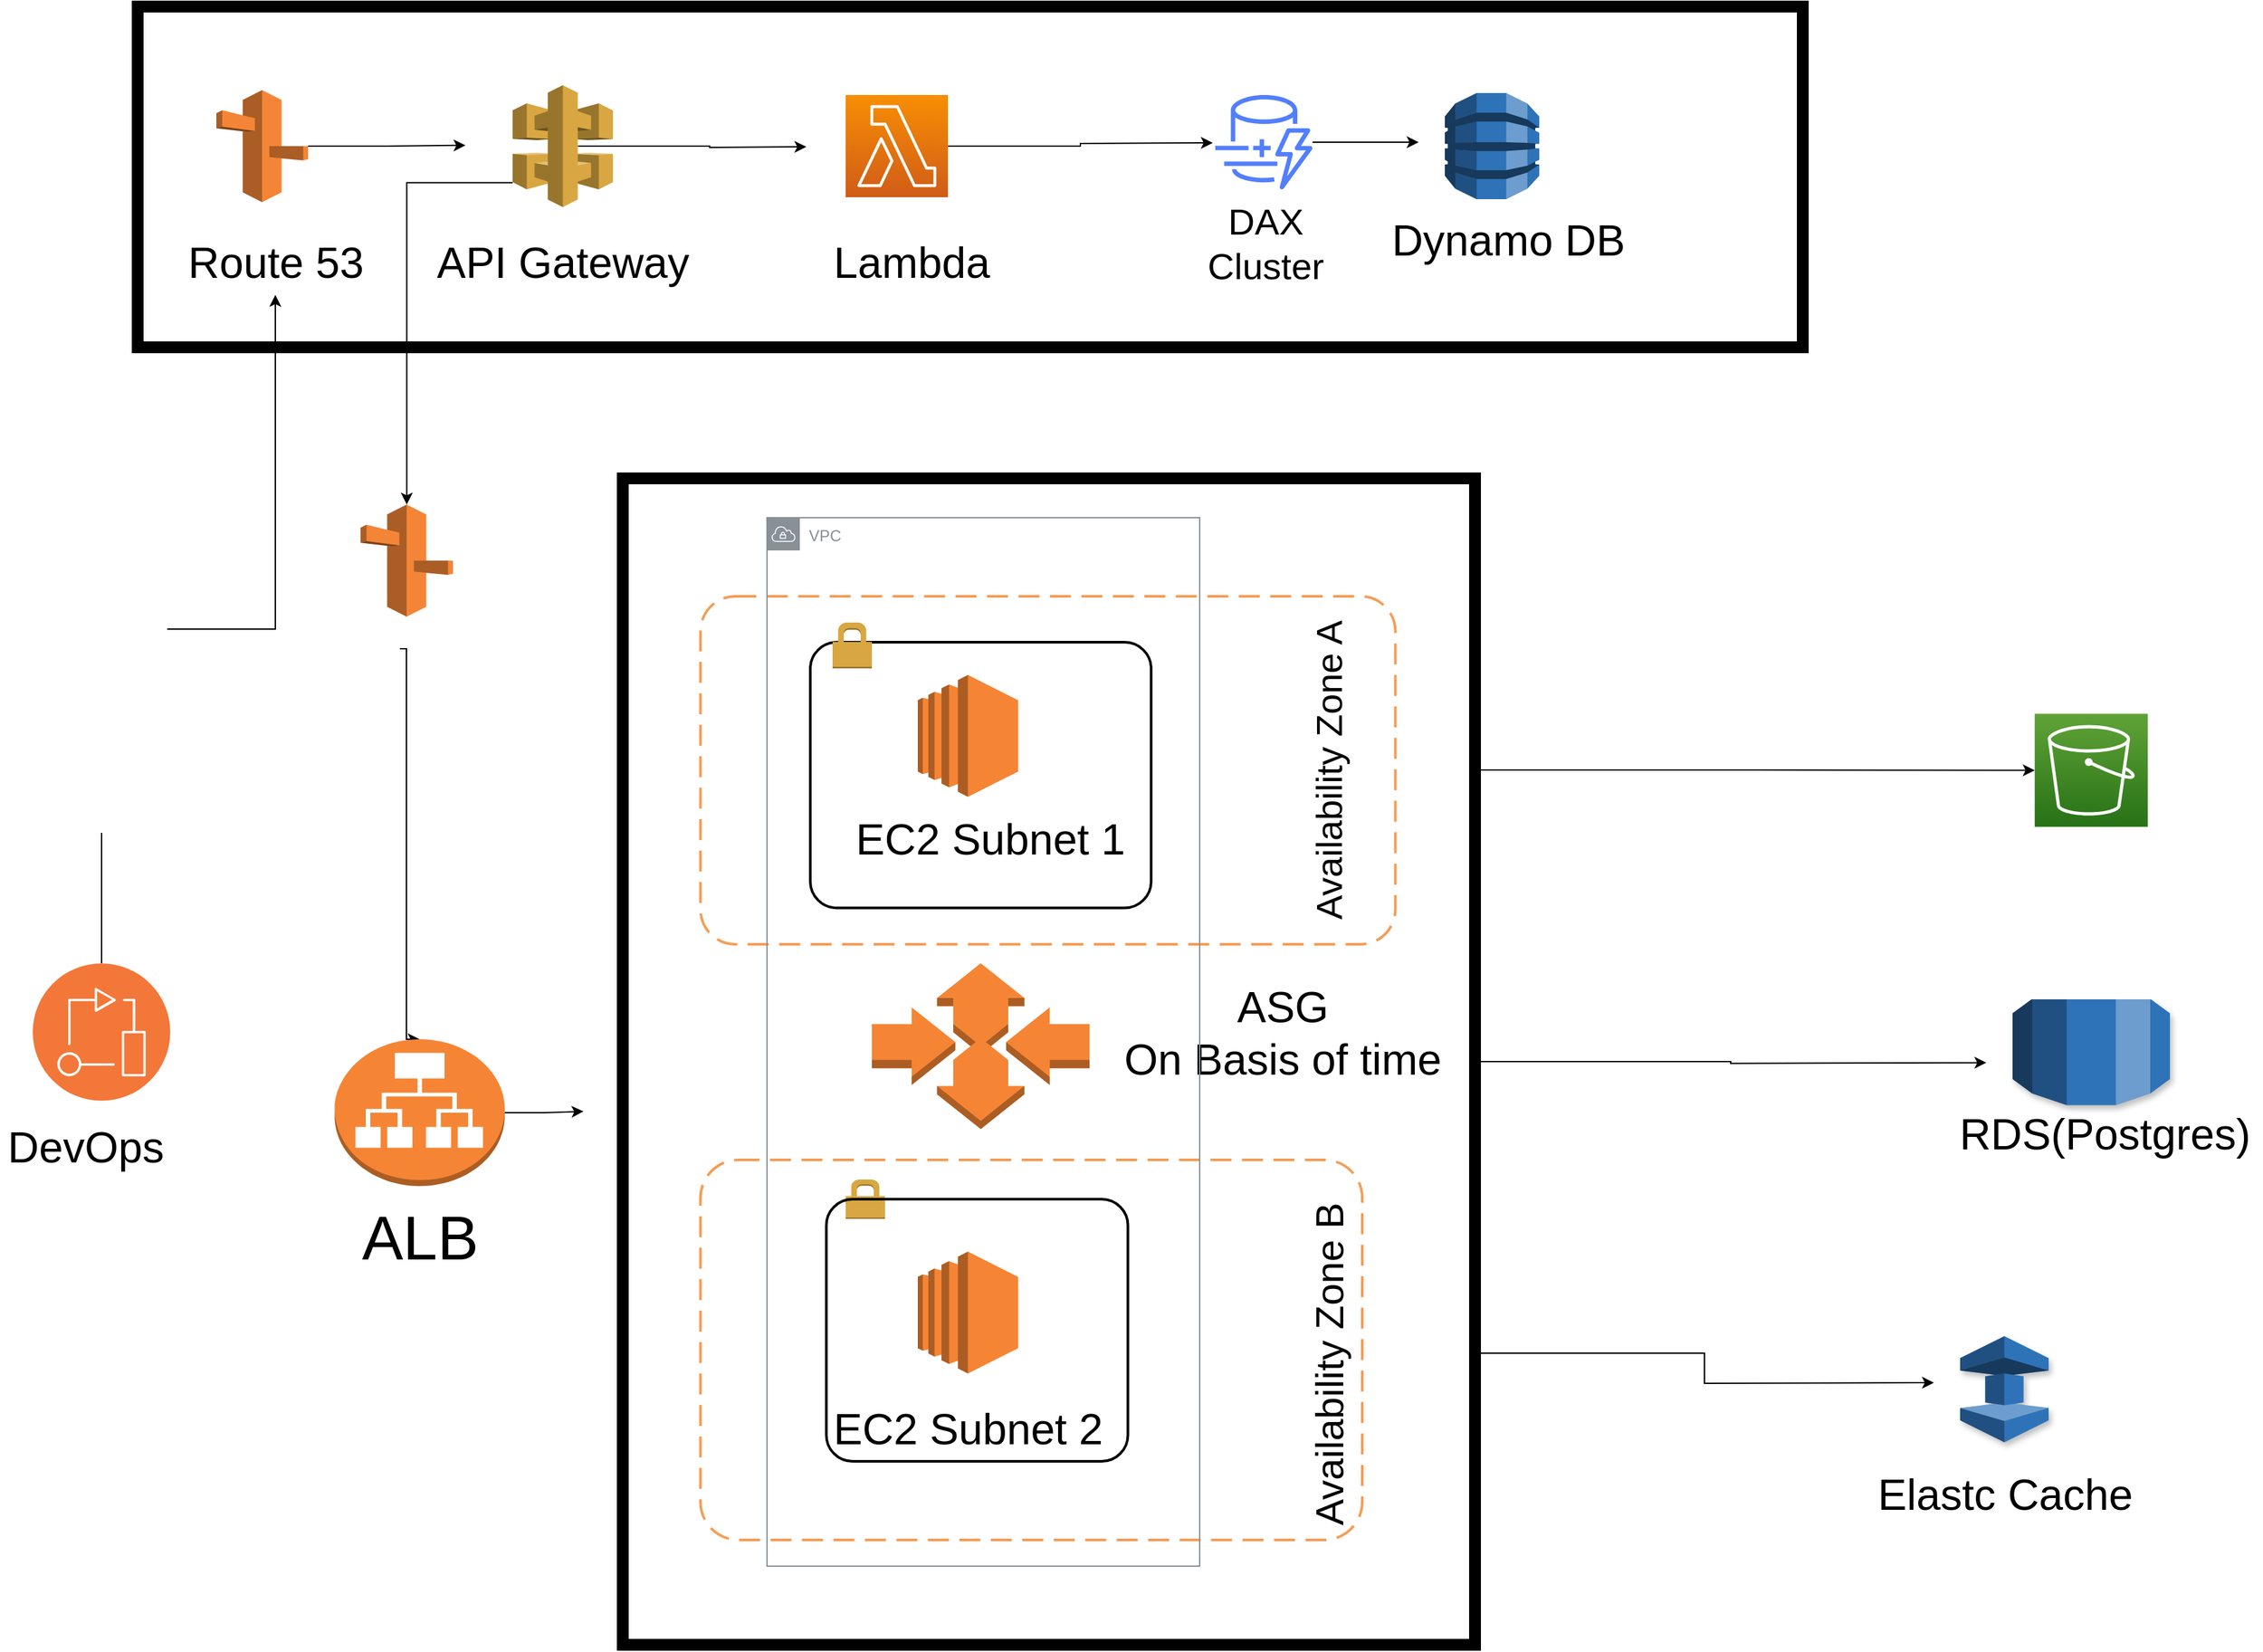 <mxfile version="15.5.4" type="github">
  <diagram id="Ht1M8jgEwFfnCIfOTk4-" name="Page-1">
    <mxGraphModel dx="2880" dy="2027" grid="1" gridSize="10" guides="1" tooltips="1" connect="1" arrows="1" fold="1" page="1" pageScale="1" pageWidth="1169" pageHeight="827" background="#ffffff" math="0" shadow="0">
      <root>
        <mxCell id="0" />
        <mxCell id="1" parent="0" />
        <mxCell id="2VNhGdDJXCIvYu7sTkOq-68" value="" style="whiteSpace=wrap;html=1;shadow=0;fontSize=28;strokeWidth=9;verticalAlign=top;textOpacity=0;" vertex="1" parent="1">
          <mxGeometry x="100" y="-290" width="1270" height="260" as="geometry" />
        </mxCell>
        <mxCell id="2VNhGdDJXCIvYu7sTkOq-64" style="edgeStyle=orthogonalEdgeStyle;rounded=0;orthogonalLoop=1;jettySize=auto;html=1;exitX=1;exitY=0.5;exitDx=0;exitDy=0;fontSize=28;verticalAlign=top;" edge="1" parent="1" source="2VNhGdDJXCIvYu7sTkOq-60">
          <mxGeometry relative="1" as="geometry">
            <mxPoint x="1510" y="515.857" as="targetPoint" />
          </mxGeometry>
        </mxCell>
        <mxCell id="2VNhGdDJXCIvYu7sTkOq-65" style="edgeStyle=orthogonalEdgeStyle;rounded=0;orthogonalLoop=1;jettySize=auto;html=1;exitX=1;exitY=0.75;exitDx=0;exitDy=0;fontSize=28;verticalAlign=top;" edge="1" parent="1" source="2VNhGdDJXCIvYu7sTkOq-60">
          <mxGeometry relative="1" as="geometry">
            <mxPoint x="1470" y="760" as="targetPoint" />
          </mxGeometry>
        </mxCell>
        <mxCell id="2VNhGdDJXCIvYu7sTkOq-69" style="edgeStyle=orthogonalEdgeStyle;rounded=0;orthogonalLoop=1;jettySize=auto;html=1;exitX=1;exitY=0.25;exitDx=0;exitDy=0;fontSize=28;verticalAlign=top;" edge="1" parent="1" source="2VNhGdDJXCIvYu7sTkOq-60" target="2VNhGdDJXCIvYu7sTkOq-70">
          <mxGeometry relative="1" as="geometry">
            <mxPoint x="1550" y="293" as="targetPoint" />
          </mxGeometry>
        </mxCell>
        <mxCell id="2VNhGdDJXCIvYu7sTkOq-60" value="" style="whiteSpace=wrap;html=1;shadow=0;fontSize=28;strokeWidth=9;verticalAlign=top;textOpacity=0;" vertex="1" parent="1">
          <mxGeometry x="470" y="70" width="650" height="890" as="geometry" />
        </mxCell>
        <mxCell id="2VNhGdDJXCIvYu7sTkOq-18" style="edgeStyle=orthogonalEdgeStyle;rounded=0;orthogonalLoop=1;jettySize=auto;html=1;exitX=0;exitY=0.8;exitDx=0;exitDy=0;exitPerimeter=0;fontSize=47;" edge="1" parent="1" source="2VNhGdDJXCIvYu7sTkOq-1" target="2VNhGdDJXCIvYu7sTkOq-14">
          <mxGeometry relative="1" as="geometry" />
        </mxCell>
        <mxCell id="2VNhGdDJXCIvYu7sTkOq-21" style="edgeStyle=orthogonalEdgeStyle;rounded=0;orthogonalLoop=1;jettySize=auto;html=1;exitX=0.65;exitY=0.5;exitDx=0;exitDy=0;exitPerimeter=0;fontSize=47;" edge="1" parent="1" source="2VNhGdDJXCIvYu7sTkOq-1">
          <mxGeometry relative="1" as="geometry">
            <mxPoint x="610" y="-183" as="targetPoint" />
          </mxGeometry>
        </mxCell>
        <mxCell id="2VNhGdDJXCIvYu7sTkOq-1" value="" style="outlineConnect=0;dashed=0;verticalLabelPosition=bottom;verticalAlign=top;align=center;html=1;shape=mxgraph.aws3.api_gateway;fillColor=#D9A741;gradientColor=none;" vertex="1" parent="1">
          <mxGeometry x="386" y="-230" width="76.5" height="93" as="geometry" />
        </mxCell>
        <mxCell id="2VNhGdDJXCIvYu7sTkOq-66" style="edgeStyle=orthogonalEdgeStyle;rounded=0;orthogonalLoop=1;jettySize=auto;html=1;exitX=1;exitY=0.5;exitDx=0;exitDy=0;exitPerimeter=0;fontSize=28;verticalAlign=top;" edge="1" parent="1" source="2VNhGdDJXCIvYu7sTkOq-2">
          <mxGeometry relative="1" as="geometry">
            <mxPoint x="350" y="-184.143" as="targetPoint" />
          </mxGeometry>
        </mxCell>
        <mxCell id="2VNhGdDJXCIvYu7sTkOq-2" value="" style="outlineConnect=0;dashed=0;verticalLabelPosition=bottom;verticalAlign=top;align=center;html=1;shape=mxgraph.aws3.route_53;fillColor=#F58536;gradientColor=none;" vertex="1" parent="1">
          <mxGeometry x="160" y="-226.25" width="70" height="85.5" as="geometry" />
        </mxCell>
        <mxCell id="2VNhGdDJXCIvYu7sTkOq-77" style="edgeStyle=orthogonalEdgeStyle;rounded=0;orthogonalLoop=1;jettySize=auto;html=1;exitX=1;exitY=0.5;exitDx=0;exitDy=0;exitPerimeter=0;fontSize=28;verticalAlign=top;" edge="1" parent="1" source="2VNhGdDJXCIvYu7sTkOq-3">
          <mxGeometry relative="1" as="geometry">
            <mxPoint x="920" y="-186" as="targetPoint" />
          </mxGeometry>
        </mxCell>
        <mxCell id="2VNhGdDJXCIvYu7sTkOq-3" value="" style="sketch=0;points=[[0,0,0],[0.25,0,0],[0.5,0,0],[0.75,0,0],[1,0,0],[0,1,0],[0.25,1,0],[0.5,1,0],[0.75,1,0],[1,1,0],[0,0.25,0],[0,0.5,0],[0,0.75,0],[1,0.25,0],[1,0.5,0],[1,0.75,0]];outlineConnect=0;fontColor=#232F3E;gradientColor=#F78E04;gradientDirection=north;fillColor=#D05C17;strokeColor=#ffffff;dashed=0;verticalLabelPosition=bottom;verticalAlign=top;align=center;html=1;fontSize=12;fontStyle=0;aspect=fixed;shape=mxgraph.aws4.resourceIcon;resIcon=mxgraph.aws4.lambda;" vertex="1" parent="1">
          <mxGeometry x="640" y="-222.5" width="78" height="78" as="geometry" />
        </mxCell>
        <mxCell id="2VNhGdDJXCIvYu7sTkOq-4" value="" style="outlineConnect=0;dashed=0;verticalLabelPosition=bottom;verticalAlign=top;align=center;html=1;shape=mxgraph.aws3.dynamo_db;fillColor=#2E73B8;gradientColor=none;" vertex="1" parent="1">
          <mxGeometry x="1097" y="-224" width="72" height="81" as="geometry" />
        </mxCell>
        <mxCell id="2VNhGdDJXCIvYu7sTkOq-9" value="" style="outlineConnect=0;dashed=0;verticalLabelPosition=bottom;verticalAlign=top;align=center;html=1;shape=mxgraph.aws3.rds;fillColor=#2E73B8;gradientColor=none;shadow=1;" vertex="1" parent="1">
          <mxGeometry x="1530" y="458.25" width="120" height="90" as="geometry" />
        </mxCell>
        <mxCell id="2VNhGdDJXCIvYu7sTkOq-10" value="" style="outlineConnect=0;dashed=0;verticalLabelPosition=bottom;verticalAlign=top;align=center;html=1;shape=mxgraph.aws3.elasticache;fillColor=#2E73B8;gradientColor=none;shadow=1;" vertex="1" parent="1">
          <mxGeometry x="1490" y="724.5" width="67.5" height="81" as="geometry" />
        </mxCell>
        <mxCell id="2VNhGdDJXCIvYu7sTkOq-63" style="edgeStyle=orthogonalEdgeStyle;rounded=0;orthogonalLoop=1;jettySize=auto;html=1;exitX=0.5;exitY=0;exitDx=0;exitDy=0;fontSize=28;verticalAlign=top;" edge="1" parent="1" source="2VNhGdDJXCIvYu7sTkOq-12" target="2VNhGdDJXCIvYu7sTkOq-20">
          <mxGeometry relative="1" as="geometry">
            <mxPoint x="180" y="-30" as="targetPoint" />
          </mxGeometry>
        </mxCell>
        <mxCell id="2VNhGdDJXCIvYu7sTkOq-12" value="" style="aspect=fixed;perimeter=ellipsePerimeter;html=1;align=center;shadow=0;dashed=0;fontColor=#4277BB;labelBackgroundColor=#ffffff;fontSize=12;spacingTop=3;image;image=img/lib/ibm/devops/devops.svg;" vertex="1" parent="1">
          <mxGeometry x="20" y="440" width="105" height="105" as="geometry" />
        </mxCell>
        <mxCell id="2VNhGdDJXCIvYu7sTkOq-13" value="ALB" style="text;html=1;align=center;verticalAlign=middle;resizable=0;points=[];autosize=1;strokeColor=none;fillColor=none;strokeWidth=6;spacing=10;fontSize=47;" vertex="1" parent="1">
          <mxGeometry x="255.12" y="610" width="120" height="80" as="geometry" />
        </mxCell>
        <mxCell id="2VNhGdDJXCIvYu7sTkOq-47" style="edgeStyle=orthogonalEdgeStyle;rounded=0;orthogonalLoop=1;jettySize=auto;html=1;entryX=0.5;entryY=0;entryDx=0;entryDy=0;entryPerimeter=0;fontSize=33;verticalAlign=top;" edge="1" parent="1" target="2VNhGdDJXCIvYu7sTkOq-45">
          <mxGeometry relative="1" as="geometry">
            <mxPoint x="300" y="200" as="sourcePoint" />
            <Array as="points">
              <mxPoint x="305" y="498" />
            </Array>
          </mxGeometry>
        </mxCell>
        <mxCell id="2VNhGdDJXCIvYu7sTkOq-14" value="" style="outlineConnect=0;dashed=0;verticalLabelPosition=bottom;verticalAlign=top;align=center;html=1;shape=mxgraph.aws3.route_53;fillColor=#F58536;gradientColor=none;" vertex="1" parent="1">
          <mxGeometry x="270" y="90" width="70.5" height="85.5" as="geometry" />
        </mxCell>
        <mxCell id="2VNhGdDJXCIvYu7sTkOq-20" value="Route 53" style="text;html=1;align=center;verticalAlign=middle;resizable=0;points=[];autosize=1;strokeColor=none;fillColor=none;fontSize=33;" vertex="1" parent="1">
          <mxGeometry x="130" y="-120" width="150" height="50" as="geometry" />
        </mxCell>
        <mxCell id="2VNhGdDJXCIvYu7sTkOq-24" value="API Gateway" style="text;html=1;align=center;verticalAlign=middle;resizable=0;points=[];autosize=1;strokeColor=none;fillColor=none;fontSize=33;" vertex="1" parent="1">
          <mxGeometry x="319.25" y="-120" width="210" height="50" as="geometry" />
        </mxCell>
        <mxCell id="2VNhGdDJXCIvYu7sTkOq-27" value="Lambda" style="text;html=1;align=center;verticalAlign=middle;resizable=0;points=[];autosize=1;strokeColor=none;fillColor=none;fontSize=33;" vertex="1" parent="1">
          <mxGeometry x="625.25" y="-120" width="130" height="50" as="geometry" />
        </mxCell>
        <mxCell id="2VNhGdDJXCIvYu7sTkOq-28" value="Dynamo DB" style="text;html=1;align=center;verticalAlign=middle;resizable=0;points=[];autosize=1;strokeColor=none;fillColor=none;fontSize=33;" vertex="1" parent="1">
          <mxGeometry x="1050" y="-137" width="190" height="50" as="geometry" />
        </mxCell>
        <mxCell id="2VNhGdDJXCIvYu7sTkOq-6" value="" style="outlineConnect=0;verticalLabelPosition=bottom;verticalAlign=top;align=center;html=1;shape=mxgraph.aws3.ec2;fillColor=#F58534;gradientColor=none;shadow=0;strokeWidth=9;" vertex="1" parent="1">
          <mxGeometry x="695" y="220" width="76.5" height="93" as="geometry" />
        </mxCell>
        <mxCell id="2VNhGdDJXCIvYu7sTkOq-7" value="" style="outlineConnect=0;verticalLabelPosition=bottom;verticalAlign=top;align=center;html=1;shape=mxgraph.aws3.ec2;fillColor=#F58534;gradientColor=none;shadow=0;strokeWidth=9;" vertex="1" parent="1">
          <mxGeometry x="695" y="660" width="76.5" height="93" as="geometry" />
        </mxCell>
        <mxCell id="2VNhGdDJXCIvYu7sTkOq-8" value="" style="outlineConnect=0;verticalLabelPosition=bottom;verticalAlign=top;align=center;html=1;shape=mxgraph.aws3.auto_scaling;fillColor=#F58534;gradientColor=none;shadow=0;strokeWidth=9;" vertex="1" parent="1">
          <mxGeometry x="660" y="440" width="166" height="126.5" as="geometry" />
        </mxCell>
        <mxCell id="2VNhGdDJXCIvYu7sTkOq-35" value="RDS(Postgres)" style="text;html=1;align=center;verticalAlign=middle;resizable=0;points=[];autosize=1;strokeColor=none;fillColor=none;fontSize=33;" vertex="1" parent="1">
          <mxGeometry x="1480" y="545" width="240" height="50" as="geometry" />
        </mxCell>
        <mxCell id="2VNhGdDJXCIvYu7sTkOq-38" value="Elastc Cache" style="text;html=1;align=center;verticalAlign=middle;resizable=0;points=[];autosize=1;strokeColor=none;fillColor=none;fontSize=33;" vertex="1" parent="1">
          <mxGeometry x="1418.75" y="820" width="210" height="50" as="geometry" />
        </mxCell>
        <mxCell id="2VNhGdDJXCIvYu7sTkOq-40" value="EC2 Subnet 1" style="text;html=1;align=center;verticalAlign=middle;resizable=0;points=[];autosize=1;strokeColor=none;fillColor=none;fontSize=33;" vertex="1" parent="1">
          <mxGeometry x="640" y="320" width="220" height="50" as="geometry" />
        </mxCell>
        <mxCell id="2VNhGdDJXCIvYu7sTkOq-41" value="ASG&lt;br&gt;On Basis of time" style="text;html=1;align=center;verticalAlign=middle;resizable=0;points=[];autosize=1;strokeColor=none;fillColor=none;fontSize=33;" vertex="1" parent="1">
          <mxGeometry x="843.25" y="447.5" width="260" height="90" as="geometry" />
        </mxCell>
        <mxCell id="2VNhGdDJXCIvYu7sTkOq-43" value="DevOps" style="text;html=1;align=center;verticalAlign=middle;resizable=0;points=[];autosize=1;strokeColor=none;fillColor=none;fontSize=33;" vertex="1" parent="1">
          <mxGeometry x="-5" y="555" width="130" height="50" as="geometry" />
        </mxCell>
        <mxCell id="2VNhGdDJXCIvYu7sTkOq-61" style="edgeStyle=orthogonalEdgeStyle;rounded=0;orthogonalLoop=1;jettySize=auto;html=1;exitX=1;exitY=0.5;exitDx=0;exitDy=0;exitPerimeter=0;fontSize=28;verticalAlign=top;" edge="1" parent="1" source="2VNhGdDJXCIvYu7sTkOq-45">
          <mxGeometry relative="1" as="geometry">
            <mxPoint x="440" y="553" as="targetPoint" />
          </mxGeometry>
        </mxCell>
        <mxCell id="2VNhGdDJXCIvYu7sTkOq-45" value="" style="outlineConnect=0;dashed=0;verticalLabelPosition=bottom;verticalAlign=top;align=center;html=1;shape=mxgraph.aws3.application_load_balancer;fillColor=#F58534;gradientColor=none;shadow=0;fontSize=33;strokeWidth=9;" vertex="1" parent="1">
          <mxGeometry x="250.25" y="498" width="129.75" height="112" as="geometry" />
        </mxCell>
        <mxCell id="2VNhGdDJXCIvYu7sTkOq-48" value="" style="rounded=1;arcSize=10;dashed=0;fillColor=none;gradientColor=none;strokeWidth=2;shadow=0;fontSize=33;verticalAlign=top;" vertex="1" parent="1">
          <mxGeometry x="613" y="195" width="260" height="202.75" as="geometry" />
        </mxCell>
        <mxCell id="2VNhGdDJXCIvYu7sTkOq-49" value="" style="dashed=0;html=1;shape=mxgraph.aws3.permissions;fillColor=#D9A741;gradientColor=none;dashed=0;shadow=0;fontSize=33;strokeWidth=9;verticalAlign=top;" vertex="1" parent="1">
          <mxGeometry x="630" y="180" width="30" height="35" as="geometry" />
        </mxCell>
        <mxCell id="2VNhGdDJXCIvYu7sTkOq-51" value="" style="dashed=0;html=1;shape=mxgraph.aws3.permissions;fillColor=#D9A741;gradientColor=none;dashed=0;shadow=0;fontSize=33;strokeWidth=9;verticalAlign=top;" vertex="1" parent="1">
          <mxGeometry x="640" y="605" width="30" height="30" as="geometry" />
        </mxCell>
        <mxCell id="2VNhGdDJXCIvYu7sTkOq-50" value="" style="rounded=1;arcSize=10;dashed=0;fillColor=none;gradientColor=none;strokeWidth=2;shadow=0;fontSize=33;verticalAlign=top;" vertex="1" parent="1">
          <mxGeometry x="625.25" y="620" width="230" height="200" as="geometry" />
        </mxCell>
        <mxCell id="2VNhGdDJXCIvYu7sTkOq-53" value="" style="rounded=1;arcSize=10;dashed=1;strokeColor=#F59D56;fillColor=none;gradientColor=none;dashPattern=8 4;strokeWidth=2;shadow=0;fontSize=33;verticalAlign=top;" vertex="1" parent="1">
          <mxGeometry x="529.25" y="160" width="530" height="265.5" as="geometry" />
        </mxCell>
        <mxCell id="2VNhGdDJXCIvYu7sTkOq-54" value="" style="rounded=1;arcSize=10;dashed=1;strokeColor=#F59D56;fillColor=none;gradientColor=none;dashPattern=8 4;strokeWidth=2;shadow=0;fontSize=33;verticalAlign=top;" vertex="1" parent="1">
          <mxGeometry x="529.25" y="590" width="504.75" height="290" as="geometry" />
        </mxCell>
        <mxCell id="2VNhGdDJXCIvYu7sTkOq-56" value="VPC" style="sketch=0;outlineConnect=0;gradientColor=none;html=1;whiteSpace=wrap;fontSize=12;fontStyle=0;shape=mxgraph.aws4.group;grIcon=mxgraph.aws4.group_vpc;strokeColor=#879196;fillColor=none;verticalAlign=top;align=left;spacingLeft=30;fontColor=#879196;dashed=0;shadow=0;" vertex="1" parent="1">
          <mxGeometry x="580" y="100" width="330" height="800" as="geometry" />
        </mxCell>
        <mxCell id="2VNhGdDJXCIvYu7sTkOq-57" value="EC2 Subnet 2" style="text;html=1;align=center;verticalAlign=middle;resizable=0;points=[];autosize=1;strokeColor=none;fillColor=none;fontSize=33;" vertex="1" parent="1">
          <mxGeometry x="623.25" y="770" width="220" height="50" as="geometry" />
        </mxCell>
        <mxCell id="2VNhGdDJXCIvYu7sTkOq-58" value="&lt;font style=&quot;font-size: 28px;&quot;&gt;Availability Zone A&lt;/font&gt;" style="text;html=1;align=center;verticalAlign=middle;resizable=0;points=[];autosize=1;strokeColor=none;fillColor=none;fontSize=28;rotation=270;" vertex="1" parent="1">
          <mxGeometry x="888.25" y="272.75" width="240" height="40" as="geometry" />
        </mxCell>
        <mxCell id="2VNhGdDJXCIvYu7sTkOq-59" value="Availability Zone B" style="text;html=1;align=center;verticalAlign=middle;resizable=0;points=[];autosize=1;strokeColor=none;fillColor=none;fontSize=30;rotation=270;" vertex="1" parent="1">
          <mxGeometry x="878.25" y="726" width="260" height="40" as="geometry" />
        </mxCell>
        <mxCell id="2VNhGdDJXCIvYu7sTkOq-70" value="" style="sketch=0;points=[[0,0,0],[0.25,0,0],[0.5,0,0],[0.75,0,0],[1,0,0],[0,1,0],[0.25,1,0],[0.5,1,0],[0.75,1,0],[1,1,0],[0,0.25,0],[0,0.5,0],[0,0.75,0],[1,0.25,0],[1,0.5,0],[1,0.75,0]];outlineConnect=0;fontColor=#232F3E;gradientColor=#60A337;gradientDirection=north;fillColor=#277116;strokeColor=#ffffff;dashed=0;verticalLabelPosition=bottom;verticalAlign=top;align=center;html=1;fontSize=12;fontStyle=0;aspect=fixed;shape=mxgraph.aws4.resourceIcon;resIcon=mxgraph.aws4.s3;shadow=0;" vertex="1" parent="1">
          <mxGeometry x="1546.88" y="249.62" width="86.25" height="86.25" as="geometry" />
        </mxCell>
        <mxCell id="2VNhGdDJXCIvYu7sTkOq-79" value="" style="edgeStyle=orthogonalEdgeStyle;rounded=0;orthogonalLoop=1;jettySize=auto;html=1;fontSize=28;verticalAlign=top;" edge="1" parent="1" source="2VNhGdDJXCIvYu7sTkOq-73">
          <mxGeometry relative="1" as="geometry">
            <mxPoint x="1077.0" y="-186.5" as="targetPoint" />
          </mxGeometry>
        </mxCell>
        <mxCell id="2VNhGdDJXCIvYu7sTkOq-73" value="" style="sketch=0;outlineConnect=0;fontColor=#232F3E;gradientColor=none;fillColor=#527FFF;strokeColor=none;dashed=0;verticalLabelPosition=bottom;verticalAlign=top;align=center;html=1;fontSize=12;fontStyle=0;aspect=fixed;pointerEvents=1;shape=mxgraph.aws4.dynamodb_dax;shadow=0;" vertex="1" parent="1">
          <mxGeometry x="920" y="-222.5" width="78" height="72" as="geometry" />
        </mxCell>
        <mxCell id="2VNhGdDJXCIvYu7sTkOq-80" value="DAX&lt;br&gt;Cluster" style="text;html=1;align=center;verticalAlign=middle;resizable=0;points=[];autosize=1;strokeColor=none;fillColor=none;fontSize=28;" vertex="1" parent="1">
          <mxGeometry x="910" y="-144.5" width="100" height="70" as="geometry" />
        </mxCell>
      </root>
    </mxGraphModel>
  </diagram>
</mxfile>
